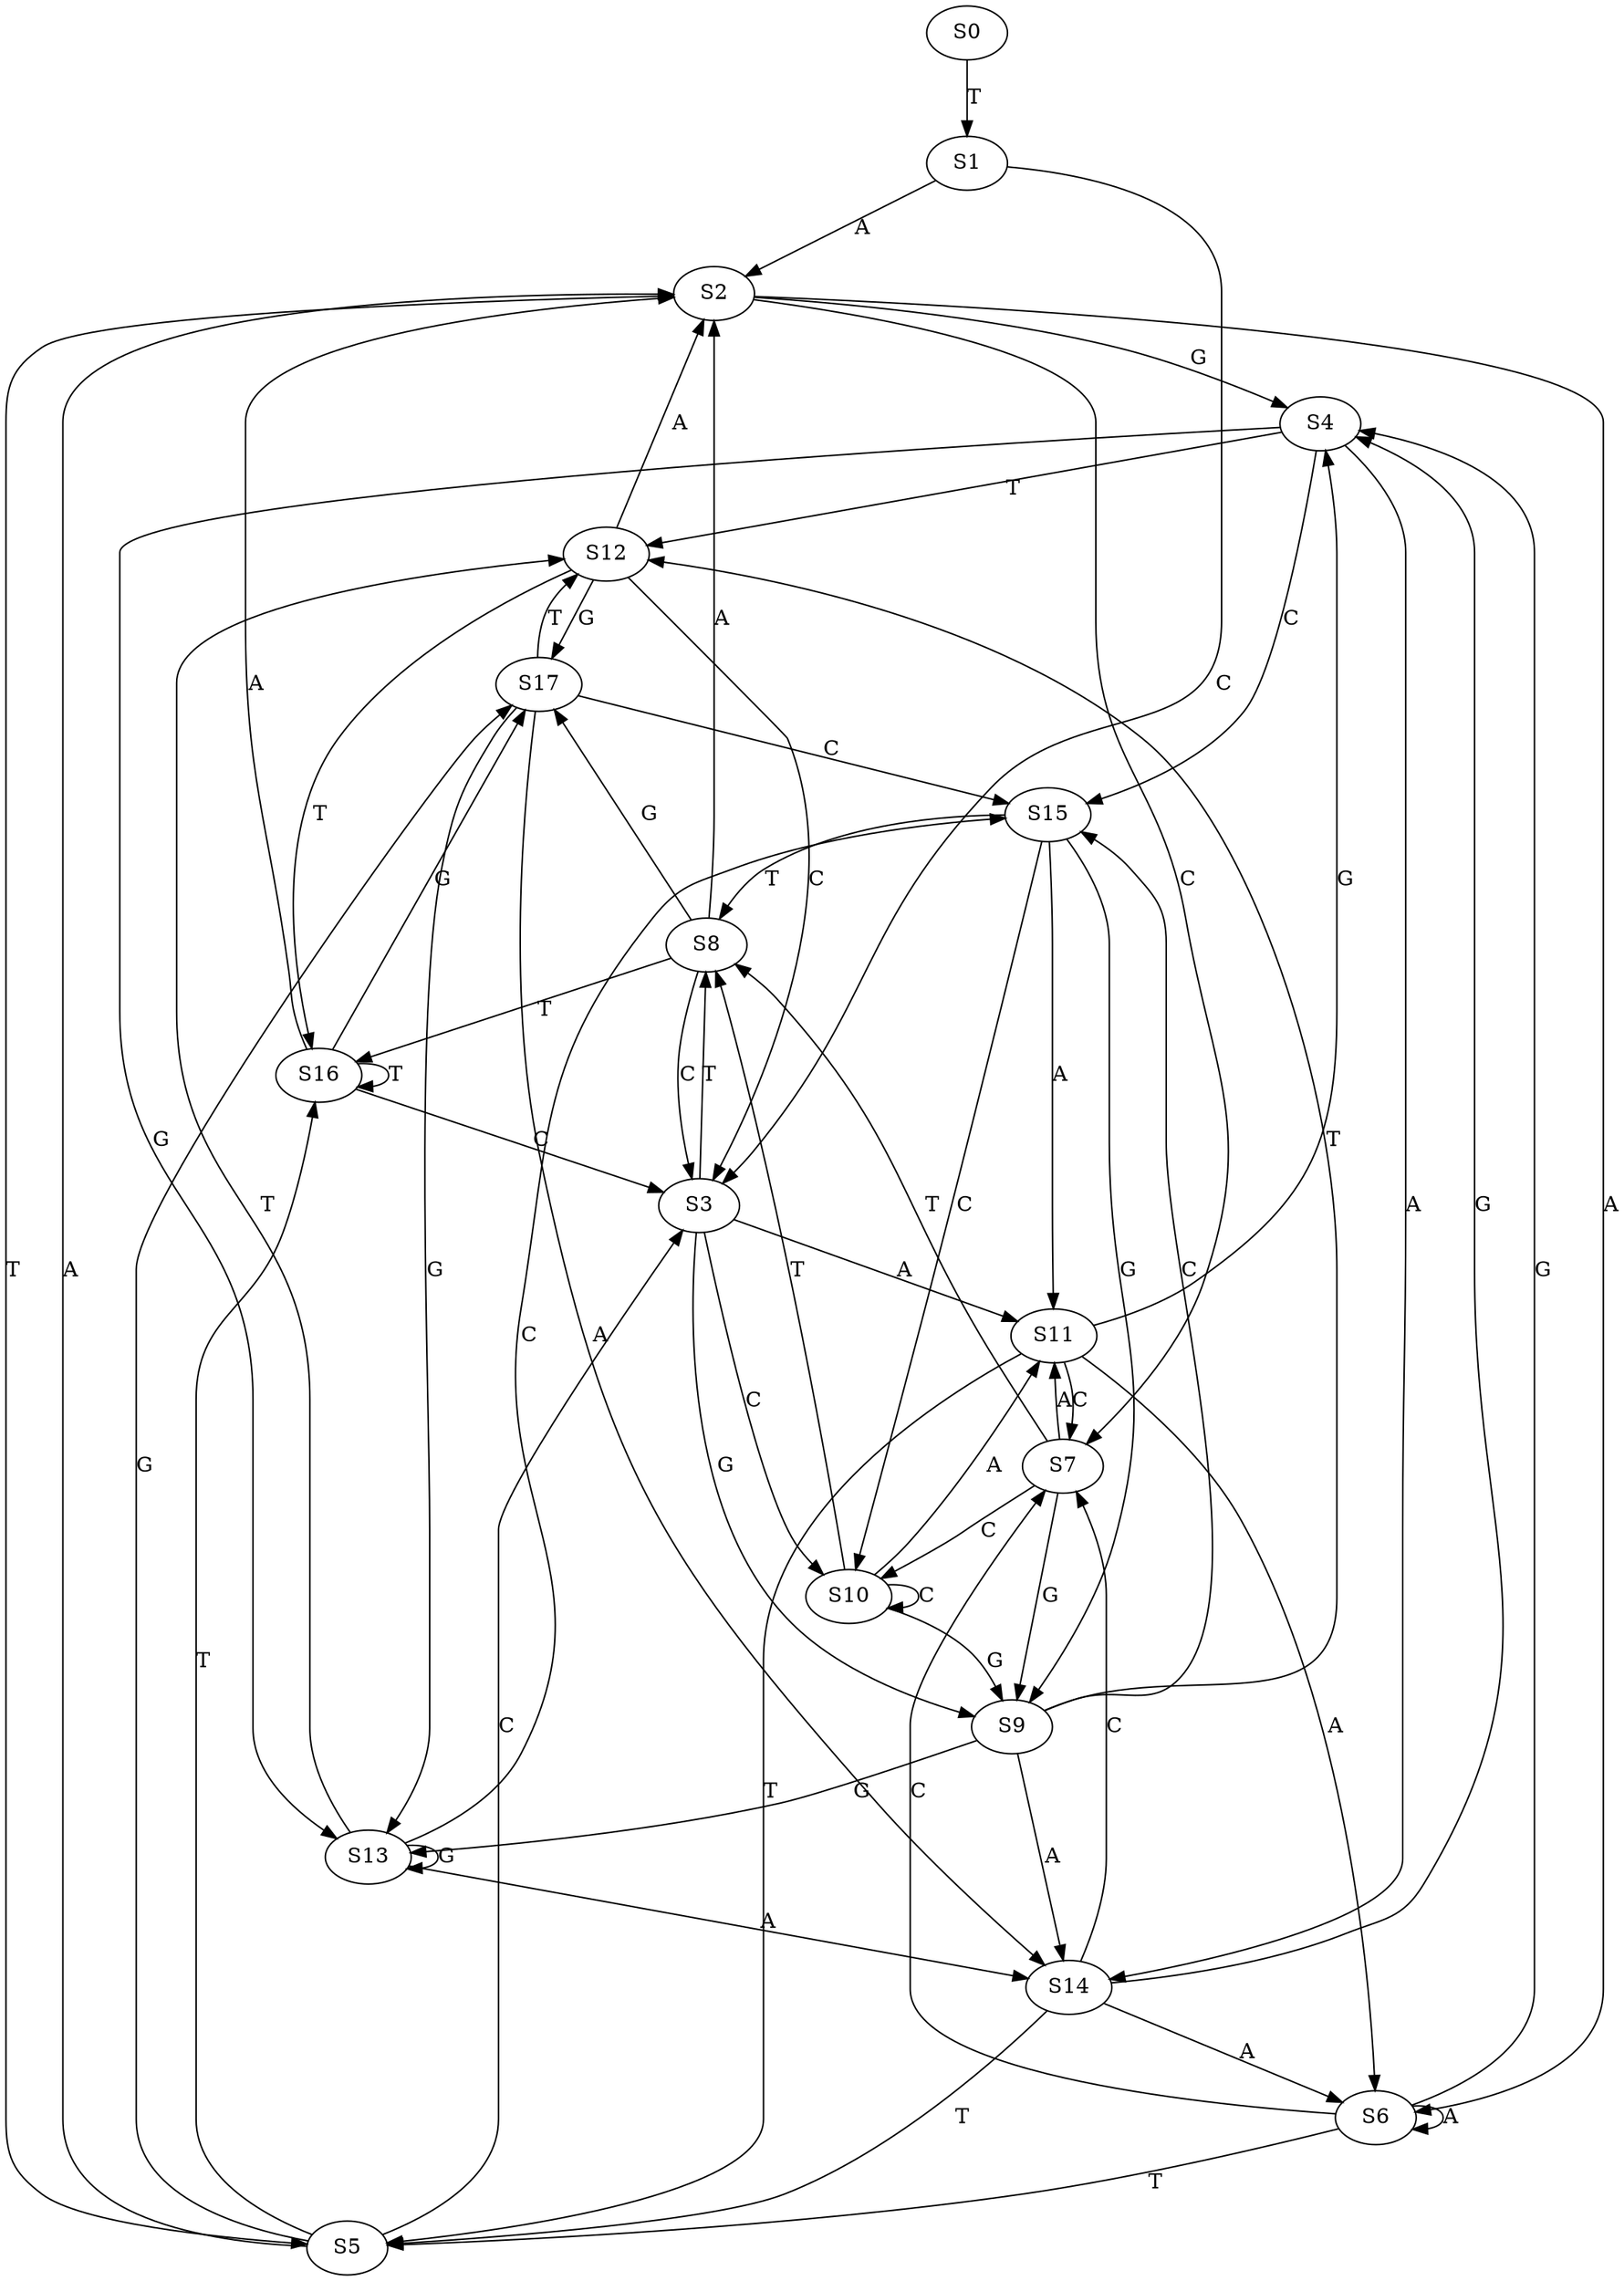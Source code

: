strict digraph  {
	S0 -> S1 [ label = T ];
	S1 -> S2 [ label = A ];
	S1 -> S3 [ label = C ];
	S2 -> S4 [ label = G ];
	S2 -> S5 [ label = T ];
	S2 -> S6 [ label = A ];
	S2 -> S7 [ label = C ];
	S3 -> S8 [ label = T ];
	S3 -> S9 [ label = G ];
	S3 -> S10 [ label = C ];
	S3 -> S11 [ label = A ];
	S4 -> S12 [ label = T ];
	S4 -> S13 [ label = G ];
	S4 -> S14 [ label = A ];
	S4 -> S15 [ label = C ];
	S5 -> S2 [ label = A ];
	S5 -> S3 [ label = C ];
	S5 -> S16 [ label = T ];
	S5 -> S17 [ label = G ];
	S6 -> S5 [ label = T ];
	S6 -> S7 [ label = C ];
	S6 -> S4 [ label = G ];
	S6 -> S6 [ label = A ];
	S7 -> S11 [ label = A ];
	S7 -> S8 [ label = T ];
	S7 -> S10 [ label = C ];
	S7 -> S9 [ label = G ];
	S8 -> S17 [ label = G ];
	S8 -> S3 [ label = C ];
	S8 -> S2 [ label = A ];
	S8 -> S16 [ label = T ];
	S9 -> S13 [ label = G ];
	S9 -> S12 [ label = T ];
	S9 -> S14 [ label = A ];
	S9 -> S15 [ label = C ];
	S10 -> S9 [ label = G ];
	S10 -> S10 [ label = C ];
	S10 -> S11 [ label = A ];
	S10 -> S8 [ label = T ];
	S11 -> S4 [ label = G ];
	S11 -> S5 [ label = T ];
	S11 -> S7 [ label = C ];
	S11 -> S6 [ label = A ];
	S12 -> S2 [ label = A ];
	S12 -> S3 [ label = C ];
	S12 -> S17 [ label = G ];
	S12 -> S16 [ label = T ];
	S13 -> S14 [ label = A ];
	S13 -> S12 [ label = T ];
	S13 -> S13 [ label = G ];
	S13 -> S15 [ label = C ];
	S14 -> S4 [ label = G ];
	S14 -> S6 [ label = A ];
	S14 -> S7 [ label = C ];
	S14 -> S5 [ label = T ];
	S15 -> S10 [ label = C ];
	S15 -> S8 [ label = T ];
	S15 -> S9 [ label = G ];
	S15 -> S11 [ label = A ];
	S16 -> S3 [ label = C ];
	S16 -> S17 [ label = G ];
	S16 -> S16 [ label = T ];
	S16 -> S2 [ label = A ];
	S17 -> S14 [ label = A ];
	S17 -> S12 [ label = T ];
	S17 -> S15 [ label = C ];
	S17 -> S13 [ label = G ];
}
